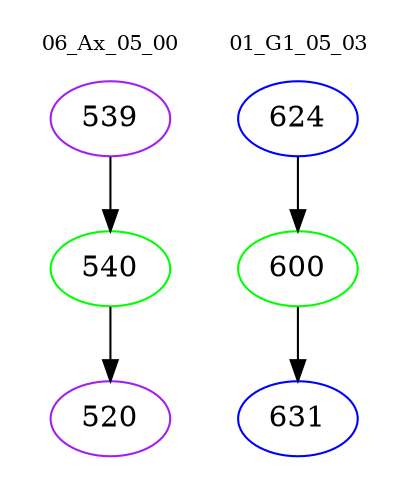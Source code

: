 digraph{
subgraph cluster_0 {
color = white
label = "06_Ax_05_00";
fontsize=10;
T0_539 [label="539", color="purple"]
T0_539 -> T0_540 [color="black"]
T0_540 [label="540", color="green"]
T0_540 -> T0_520 [color="black"]
T0_520 [label="520", color="purple"]
}
subgraph cluster_1 {
color = white
label = "01_G1_05_03";
fontsize=10;
T1_624 [label="624", color="blue"]
T1_624 -> T1_600 [color="black"]
T1_600 [label="600", color="green"]
T1_600 -> T1_631 [color="black"]
T1_631 [label="631", color="blue"]
}
}
